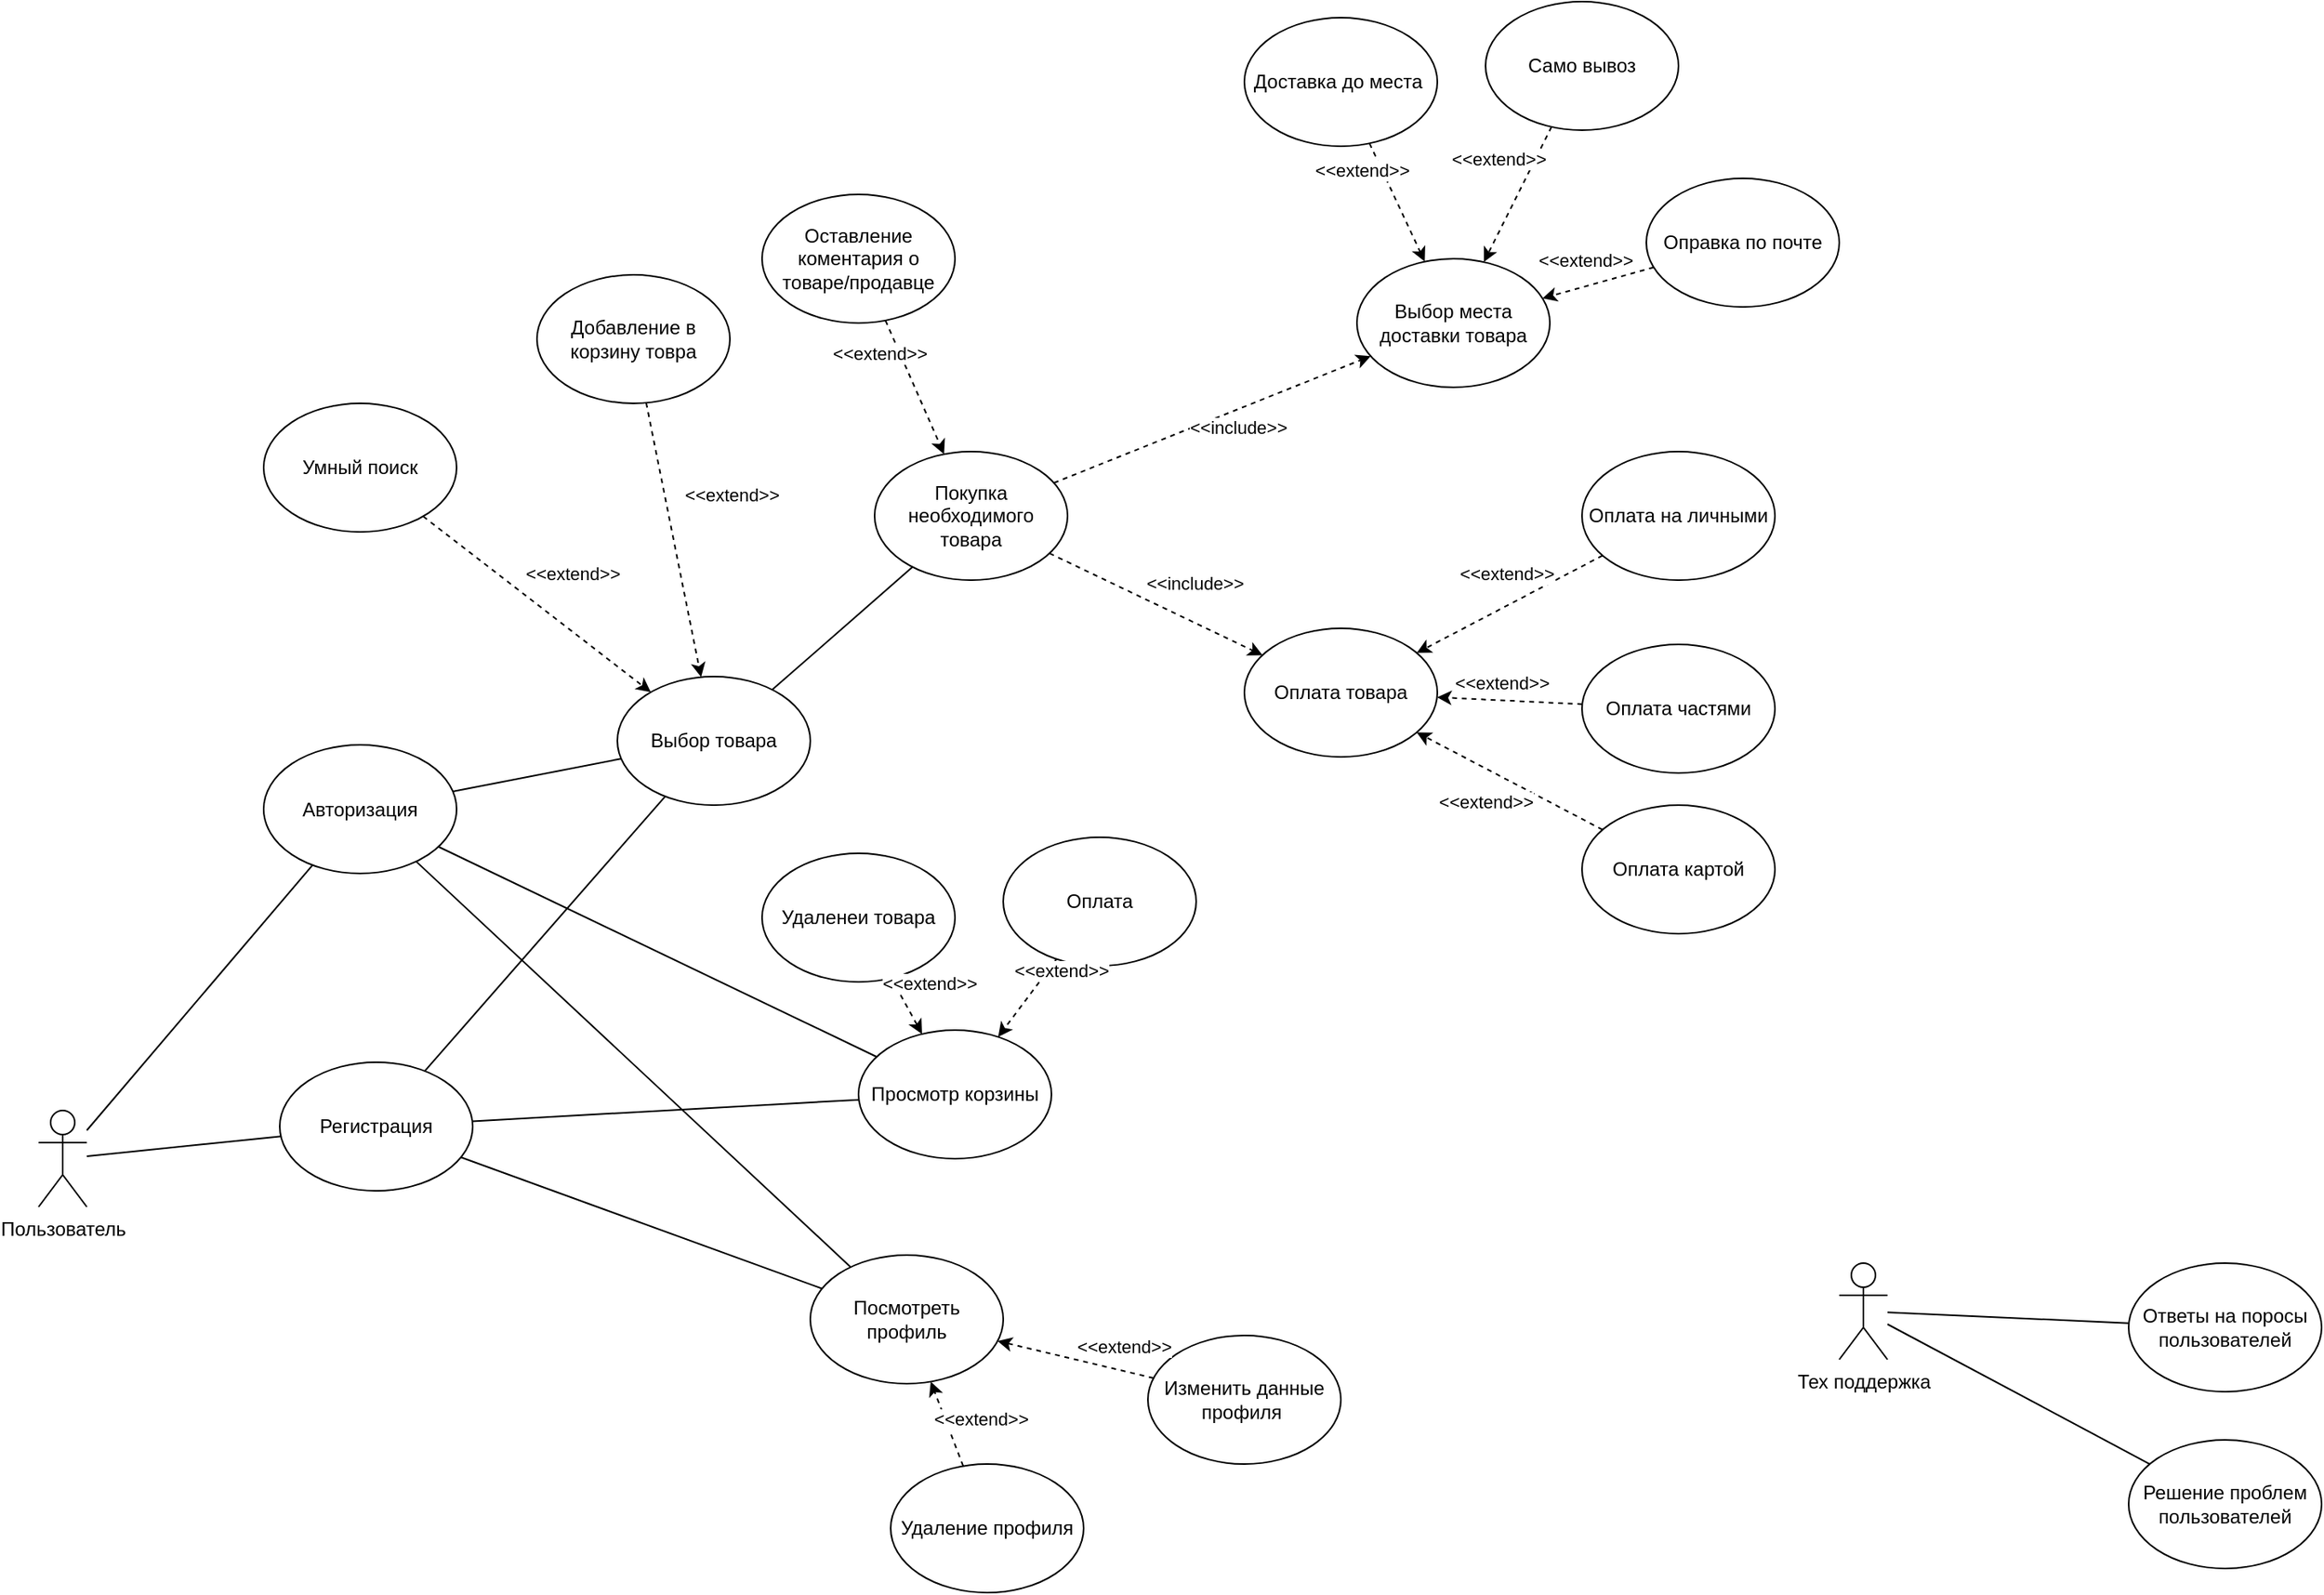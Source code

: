 <mxfile version="26.2.14">
  <diagram name="Страница — 1" id="9XER88DdSP2M4SVPdyNl">
    <mxGraphModel dx="464" dy="1876" grid="1" gridSize="10" guides="1" tooltips="1" connect="1" arrows="1" fold="1" page="1" pageScale="1" pageWidth="850" pageHeight="1100" math="0" shadow="0">
      <root>
        <mxCell id="0" />
        <mxCell id="1" parent="0" />
        <mxCell id="PUThZEJy_DijCIgUab3H-1" value="Пользователь" style="shape=umlActor;verticalLabelPosition=bottom;verticalAlign=top;html=1;outlineConnect=0;" parent="1" vertex="1">
          <mxGeometry x="90" y="150" width="30" height="60" as="geometry" />
        </mxCell>
        <mxCell id="PUThZEJy_DijCIgUab3H-2" value="Авторизация" style="ellipse;whiteSpace=wrap;html=1;" parent="1" vertex="1">
          <mxGeometry x="230" y="-77.5" width="120" height="80" as="geometry" />
        </mxCell>
        <mxCell id="PUThZEJy_DijCIgUab3H-3" value="Регистрация" style="ellipse;whiteSpace=wrap;html=1;" parent="1" vertex="1">
          <mxGeometry x="240" y="120" width="120" height="80" as="geometry" />
        </mxCell>
        <mxCell id="PUThZEJy_DijCIgUab3H-7" value="" style="endArrow=none;html=1;rounded=0;" parent="1" source="PUThZEJy_DijCIgUab3H-1" target="PUThZEJy_DijCIgUab3H-2" edge="1">
          <mxGeometry width="50" height="50" relative="1" as="geometry">
            <mxPoint x="290" y="170" as="sourcePoint" />
            <mxPoint x="340" y="120" as="targetPoint" />
          </mxGeometry>
        </mxCell>
        <mxCell id="PUThZEJy_DijCIgUab3H-8" value="Выбор товара" style="ellipse;whiteSpace=wrap;html=1;" parent="1" vertex="1">
          <mxGeometry x="450" y="-120" width="120" height="80" as="geometry" />
        </mxCell>
        <mxCell id="PUThZEJy_DijCIgUab3H-9" value="" style="endArrow=none;html=1;rounded=0;" parent="1" source="PUThZEJy_DijCIgUab3H-2" target="PUThZEJy_DijCIgUab3H-8" edge="1">
          <mxGeometry width="50" height="50" relative="1" as="geometry">
            <mxPoint x="340" y="-50" as="sourcePoint" />
            <mxPoint x="390" y="-100" as="targetPoint" />
          </mxGeometry>
        </mxCell>
        <mxCell id="PUThZEJy_DijCIgUab3H-12" value="Покупка необходимого товара" style="ellipse;whiteSpace=wrap;html=1;" parent="1" vertex="1">
          <mxGeometry x="610" y="-260" width="120" height="80" as="geometry" />
        </mxCell>
        <mxCell id="PUThZEJy_DijCIgUab3H-13" value="Умный поиск" style="ellipse;whiteSpace=wrap;html=1;" parent="1" vertex="1">
          <mxGeometry x="230" y="-290" width="120" height="80" as="geometry" />
        </mxCell>
        <mxCell id="PUThZEJy_DijCIgUab3H-14" value="" style="endArrow=classic;html=1;rounded=0;dashed=1;" parent="1" source="PUThZEJy_DijCIgUab3H-13" target="PUThZEJy_DijCIgUab3H-8" edge="1">
          <mxGeometry width="50" height="50" relative="1" as="geometry">
            <mxPoint x="300" y="-240" as="sourcePoint" />
            <mxPoint x="374" y="-166" as="targetPoint" />
          </mxGeometry>
        </mxCell>
        <mxCell id="PUThZEJy_DijCIgUab3H-15" value="&amp;lt;&amp;lt;extend&amp;gt;&amp;gt;" style="edgeLabel;html=1;align=center;verticalAlign=middle;resizable=0;points=[];" parent="PUThZEJy_DijCIgUab3H-14" vertex="1" connectable="0">
          <mxGeometry x="-0.257" y="-1" relative="1" as="geometry">
            <mxPoint x="41" y="-6" as="offset" />
          </mxGeometry>
        </mxCell>
        <mxCell id="PUThZEJy_DijCIgUab3H-18" value="" style="endArrow=none;html=1;rounded=0;" parent="1" source="PUThZEJy_DijCIgUab3H-12" target="PUThZEJy_DijCIgUab3H-8" edge="1">
          <mxGeometry width="50" height="50" relative="1" as="geometry">
            <mxPoint x="250" y="30" as="sourcePoint" />
            <mxPoint x="300" y="-20" as="targetPoint" />
          </mxGeometry>
        </mxCell>
        <mxCell id="9c3I11lACqH2MgyoT5pi-4" value="" style="endArrow=none;html=1;rounded=0;" parent="1" source="PUThZEJy_DijCIgUab3H-1" target="PUThZEJy_DijCIgUab3H-3" edge="1">
          <mxGeometry width="50" height="50" relative="1" as="geometry">
            <mxPoint x="120" y="290" as="sourcePoint" />
            <mxPoint x="170" y="240" as="targetPoint" />
          </mxGeometry>
        </mxCell>
        <mxCell id="9c3I11lACqH2MgyoT5pi-5" value="Оплата картой" style="ellipse;whiteSpace=wrap;html=1;" parent="1" vertex="1">
          <mxGeometry x="1050" y="-40" width="120" height="80" as="geometry" />
        </mxCell>
        <mxCell id="9c3I11lACqH2MgyoT5pi-6" value="" style="endArrow=classic;html=1;rounded=0;dashed=1;" parent="1" source="9c3I11lACqH2MgyoT5pi-5" target="9c3I11lACqH2MgyoT5pi-45" edge="1">
          <mxGeometry width="50" height="50" relative="1" as="geometry">
            <mxPoint x="510" y="-304" as="sourcePoint" />
            <mxPoint x="679" y="-380" as="targetPoint" />
          </mxGeometry>
        </mxCell>
        <mxCell id="9c3I11lACqH2MgyoT5pi-7" value="&amp;lt;&amp;lt;extend&amp;gt;&amp;gt;" style="edgeLabel;html=1;align=center;verticalAlign=middle;resizable=0;points=[];" parent="9c3I11lACqH2MgyoT5pi-6" vertex="1" connectable="0">
          <mxGeometry x="-0.257" y="-1" relative="1" as="geometry">
            <mxPoint x="-31" y="6" as="offset" />
          </mxGeometry>
        </mxCell>
        <mxCell id="9c3I11lACqH2MgyoT5pi-8" value="Оплата на личными" style="ellipse;whiteSpace=wrap;html=1;" parent="1" vertex="1">
          <mxGeometry x="1050" y="-260" width="120" height="80" as="geometry" />
        </mxCell>
        <mxCell id="9c3I11lACqH2MgyoT5pi-9" value="" style="endArrow=classic;html=1;rounded=0;dashed=1;" parent="1" source="9c3I11lACqH2MgyoT5pi-8" target="9c3I11lACqH2MgyoT5pi-45" edge="1">
          <mxGeometry width="50" height="50" relative="1" as="geometry">
            <mxPoint x="633" y="-255" as="sourcePoint" />
            <mxPoint x="700" y="-470" as="targetPoint" />
          </mxGeometry>
        </mxCell>
        <mxCell id="9c3I11lACqH2MgyoT5pi-10" value="&amp;lt;&amp;lt;extend&amp;gt;&amp;gt;" style="edgeLabel;html=1;align=center;verticalAlign=middle;resizable=0;points=[];" parent="9c3I11lACqH2MgyoT5pi-9" vertex="1" connectable="0">
          <mxGeometry x="-0.257" y="-1" relative="1" as="geometry">
            <mxPoint x="-17" y="-11" as="offset" />
          </mxGeometry>
        </mxCell>
        <mxCell id="9c3I11lACqH2MgyoT5pi-14" value="Оплата частями" style="ellipse;whiteSpace=wrap;html=1;" parent="1" vertex="1">
          <mxGeometry x="1050" y="-140" width="120" height="80" as="geometry" />
        </mxCell>
        <mxCell id="9c3I11lACqH2MgyoT5pi-15" value="" style="endArrow=classic;html=1;rounded=0;dashed=1;" parent="1" source="9c3I11lACqH2MgyoT5pi-14" target="9c3I11lACqH2MgyoT5pi-45" edge="1">
          <mxGeometry width="50" height="50" relative="1" as="geometry">
            <mxPoint x="727" y="-175" as="sourcePoint" />
            <mxPoint x="790" y="-102" as="targetPoint" />
          </mxGeometry>
        </mxCell>
        <mxCell id="9c3I11lACqH2MgyoT5pi-16" value="&amp;lt;&amp;lt;extend&amp;gt;&amp;gt;" style="edgeLabel;html=1;align=center;verticalAlign=middle;resizable=0;points=[];" parent="9c3I11lACqH2MgyoT5pi-15" vertex="1" connectable="0">
          <mxGeometry x="-0.257" y="-1" relative="1" as="geometry">
            <mxPoint x="-17" y="-11" as="offset" />
          </mxGeometry>
        </mxCell>
        <mxCell id="9c3I11lACqH2MgyoT5pi-18" value="Оставление коментария о товаре/продавце" style="ellipse;whiteSpace=wrap;html=1;" parent="1" vertex="1">
          <mxGeometry x="540" y="-420" width="120" height="80" as="geometry" />
        </mxCell>
        <mxCell id="9c3I11lACqH2MgyoT5pi-19" value="" style="endArrow=classic;html=1;rounded=0;dashed=1;" parent="1" source="9c3I11lACqH2MgyoT5pi-18" target="PUThZEJy_DijCIgUab3H-12" edge="1">
          <mxGeometry width="50" height="50" relative="1" as="geometry">
            <mxPoint x="867" y="-187" as="sourcePoint" />
            <mxPoint x="727" y="-153" as="targetPoint" />
          </mxGeometry>
        </mxCell>
        <mxCell id="9c3I11lACqH2MgyoT5pi-20" value="&amp;lt;&amp;lt;extend&amp;gt;&amp;gt;" style="edgeLabel;html=1;align=center;verticalAlign=middle;resizable=0;points=[];" parent="9c3I11lACqH2MgyoT5pi-19" vertex="1" connectable="0">
          <mxGeometry x="-0.257" y="-1" relative="1" as="geometry">
            <mxPoint x="-17" y="-11" as="offset" />
          </mxGeometry>
        </mxCell>
        <mxCell id="9c3I11lACqH2MgyoT5pi-21" value="Просмотр корзины" style="ellipse;whiteSpace=wrap;html=1;" parent="1" vertex="1">
          <mxGeometry x="600" y="100" width="120" height="80" as="geometry" />
        </mxCell>
        <mxCell id="9c3I11lACqH2MgyoT5pi-22" value="" style="endArrow=none;html=1;rounded=0;" parent="1" source="PUThZEJy_DijCIgUab3H-2" target="9c3I11lACqH2MgyoT5pi-21" edge="1">
          <mxGeometry width="50" height="50" relative="1" as="geometry">
            <mxPoint x="220" y="-22" as="sourcePoint" />
            <mxPoint x="430" y="-118" as="targetPoint" />
          </mxGeometry>
        </mxCell>
        <mxCell id="9c3I11lACqH2MgyoT5pi-23" value="Оплата" style="ellipse;whiteSpace=wrap;html=1;" parent="1" vertex="1">
          <mxGeometry x="690" y="-20" width="120" height="80" as="geometry" />
        </mxCell>
        <mxCell id="9c3I11lACqH2MgyoT5pi-24" value="" style="endArrow=classic;html=1;rounded=0;dashed=1;" parent="1" source="9c3I11lACqH2MgyoT5pi-23" target="9c3I11lACqH2MgyoT5pi-21" edge="1">
          <mxGeometry width="50" height="50" relative="1" as="geometry">
            <mxPoint x="-190.531" y="-584.69" as="sourcePoint" />
            <mxPoint x="-99.393" y="-575.675" as="targetPoint" />
          </mxGeometry>
        </mxCell>
        <mxCell id="9c3I11lACqH2MgyoT5pi-25" value="&amp;lt;&amp;lt;extend&amp;gt;&amp;gt;" style="edgeLabel;html=1;align=center;verticalAlign=middle;resizable=0;points=[];" parent="9c3I11lACqH2MgyoT5pi-24" vertex="1" connectable="0">
          <mxGeometry x="-0.257" y="-1" relative="1" as="geometry">
            <mxPoint x="17" y="-10" as="offset" />
          </mxGeometry>
        </mxCell>
        <mxCell id="9c3I11lACqH2MgyoT5pi-26" value="Удаленеи товара" style="ellipse;whiteSpace=wrap;html=1;" parent="1" vertex="1">
          <mxGeometry x="540" y="-10" width="120" height="80" as="geometry" />
        </mxCell>
        <mxCell id="9c3I11lACqH2MgyoT5pi-27" value="" style="endArrow=classic;html=1;rounded=0;dashed=1;" parent="1" source="9c3I11lACqH2MgyoT5pi-26" target="9c3I11lACqH2MgyoT5pi-21" edge="1">
          <mxGeometry width="50" height="50" relative="1" as="geometry">
            <mxPoint x="9" y="-252.73" as="sourcePoint" />
            <mxPoint x="101" y="-244.73" as="targetPoint" />
          </mxGeometry>
        </mxCell>
        <mxCell id="9c3I11lACqH2MgyoT5pi-28" value="&amp;lt;&amp;lt;extend&amp;gt;&amp;gt;" style="edgeLabel;html=1;align=center;verticalAlign=middle;resizable=0;points=[];" parent="9c3I11lACqH2MgyoT5pi-27" vertex="1" connectable="0">
          <mxGeometry x="-0.257" y="-1" relative="1" as="geometry">
            <mxPoint x="17" y="-10" as="offset" />
          </mxGeometry>
        </mxCell>
        <mxCell id="9c3I11lACqH2MgyoT5pi-29" value="Добавление в корзину товра" style="ellipse;whiteSpace=wrap;html=1;" parent="1" vertex="1">
          <mxGeometry x="400" y="-370" width="120" height="80" as="geometry" />
        </mxCell>
        <mxCell id="9c3I11lACqH2MgyoT5pi-30" value="" style="endArrow=classic;html=1;rounded=0;dashed=1;" parent="1" source="9c3I11lACqH2MgyoT5pi-29" target="PUThZEJy_DijCIgUab3H-8" edge="1">
          <mxGeometry width="50" height="50" relative="1" as="geometry">
            <mxPoint x="346" y="-214" as="sourcePoint" />
            <mxPoint x="434" y="-166" as="targetPoint" />
          </mxGeometry>
        </mxCell>
        <mxCell id="9c3I11lACqH2MgyoT5pi-31" value="&amp;lt;&amp;lt;extend&amp;gt;&amp;gt;" style="edgeLabel;html=1;align=center;verticalAlign=middle;resizable=0;points=[];" parent="9c3I11lACqH2MgyoT5pi-30" vertex="1" connectable="0">
          <mxGeometry x="-0.257" y="-1" relative="1" as="geometry">
            <mxPoint x="41" y="-6" as="offset" />
          </mxGeometry>
        </mxCell>
        <mxCell id="9c3I11lACqH2MgyoT5pi-32" value="Посмотреть профиль" style="ellipse;whiteSpace=wrap;html=1;" parent="1" vertex="1">
          <mxGeometry x="570" y="240" width="120" height="80" as="geometry" />
        </mxCell>
        <mxCell id="9c3I11lACqH2MgyoT5pi-33" value="" style="endArrow=none;html=1;rounded=0;" parent="1" source="9c3I11lACqH2MgyoT5pi-32" target="PUThZEJy_DijCIgUab3H-2" edge="1">
          <mxGeometry width="50" height="50" relative="1" as="geometry">
            <mxPoint x="170" y="80" as="sourcePoint" />
            <mxPoint x="220" y="30" as="targetPoint" />
          </mxGeometry>
        </mxCell>
        <mxCell id="9c3I11lACqH2MgyoT5pi-45" value="Оплата товара" style="ellipse;whiteSpace=wrap;html=1;" parent="1" vertex="1">
          <mxGeometry x="840" y="-150" width="120" height="80" as="geometry" />
        </mxCell>
        <mxCell id="9c3I11lACqH2MgyoT5pi-46" value="" style="endArrow=classic;html=1;rounded=0;dashed=1;" parent="1" source="PUThZEJy_DijCIgUab3H-12" target="9c3I11lACqH2MgyoT5pi-45" edge="1">
          <mxGeometry width="50" height="50" relative="1" as="geometry">
            <mxPoint x="843" y="89" as="sourcePoint" />
            <mxPoint x="927" y="121" as="targetPoint" />
          </mxGeometry>
        </mxCell>
        <mxCell id="9c3I11lACqH2MgyoT5pi-47" value="&amp;lt;&amp;lt;include&amp;gt;&amp;gt;" style="edgeLabel;html=1;align=center;verticalAlign=middle;resizable=0;points=[];" parent="9c3I11lACqH2MgyoT5pi-46" vertex="1" connectable="0">
          <mxGeometry x="-0.257" y="-1" relative="1" as="geometry">
            <mxPoint x="41" y="-6" as="offset" />
          </mxGeometry>
        </mxCell>
        <mxCell id="9c3I11lACqH2MgyoT5pi-49" value="Выбор места доставки товара" style="ellipse;whiteSpace=wrap;html=1;" parent="1" vertex="1">
          <mxGeometry x="910" y="-380" width="120" height="80" as="geometry" />
        </mxCell>
        <mxCell id="9c3I11lACqH2MgyoT5pi-50" value="" style="endArrow=classic;html=1;rounded=0;dashed=1;" parent="1" source="PUThZEJy_DijCIgUab3H-12" target="9c3I11lACqH2MgyoT5pi-49" edge="1">
          <mxGeometry width="50" height="50" relative="1" as="geometry">
            <mxPoint x="723" y="-122" as="sourcePoint" />
            <mxPoint x="877" y="-68" as="targetPoint" />
          </mxGeometry>
        </mxCell>
        <mxCell id="9c3I11lACqH2MgyoT5pi-51" value="&amp;lt;&amp;lt;include&amp;gt;&amp;gt;" style="edgeLabel;html=1;align=center;verticalAlign=middle;resizable=0;points=[];" parent="9c3I11lACqH2MgyoT5pi-50" vertex="1" connectable="0">
          <mxGeometry x="-0.257" y="-1" relative="1" as="geometry">
            <mxPoint x="41" y="-6" as="offset" />
          </mxGeometry>
        </mxCell>
        <mxCell id="9c3I11lACqH2MgyoT5pi-52" value="Доставка до места&amp;nbsp;" style="ellipse;whiteSpace=wrap;html=1;" parent="1" vertex="1">
          <mxGeometry x="840" y="-530" width="120" height="80" as="geometry" />
        </mxCell>
        <mxCell id="9c3I11lACqH2MgyoT5pi-53" value="Само вывоз" style="ellipse;whiteSpace=wrap;html=1;" parent="1" vertex="1">
          <mxGeometry x="990" y="-540" width="120" height="80" as="geometry" />
        </mxCell>
        <mxCell id="9c3I11lACqH2MgyoT5pi-54" value="Оправка по почте" style="ellipse;whiteSpace=wrap;html=1;" parent="1" vertex="1">
          <mxGeometry x="1090" y="-430" width="120" height="80" as="geometry" />
        </mxCell>
        <mxCell id="9c3I11lACqH2MgyoT5pi-55" value="" style="endArrow=classic;html=1;rounded=0;dashed=1;" parent="1" source="9c3I11lACqH2MgyoT5pi-52" target="9c3I11lACqH2MgyoT5pi-49" edge="1">
          <mxGeometry width="50" height="50" relative="1" as="geometry">
            <mxPoint x="860" y="-420" as="sourcePoint" />
            <mxPoint x="870" y="-350" as="targetPoint" />
          </mxGeometry>
        </mxCell>
        <mxCell id="9c3I11lACqH2MgyoT5pi-56" value="&amp;lt;&amp;lt;extend&amp;gt;&amp;gt;" style="edgeLabel;html=1;align=center;verticalAlign=middle;resizable=0;points=[];" parent="9c3I11lACqH2MgyoT5pi-55" vertex="1" connectable="0">
          <mxGeometry x="-0.257" y="-1" relative="1" as="geometry">
            <mxPoint x="-17" y="-11" as="offset" />
          </mxGeometry>
        </mxCell>
        <mxCell id="9c3I11lACqH2MgyoT5pi-57" value="" style="endArrow=classic;html=1;rounded=0;dashed=1;" parent="1" source="9c3I11lACqH2MgyoT5pi-53" target="9c3I11lACqH2MgyoT5pi-49" edge="1">
          <mxGeometry width="50" height="50" relative="1" as="geometry">
            <mxPoint x="1070" y="-450" as="sourcePoint" />
            <mxPoint x="1080" y="-380" as="targetPoint" />
          </mxGeometry>
        </mxCell>
        <mxCell id="9c3I11lACqH2MgyoT5pi-58" value="&amp;lt;&amp;lt;extend&amp;gt;&amp;gt;" style="edgeLabel;html=1;align=center;verticalAlign=middle;resizable=0;points=[];" parent="9c3I11lACqH2MgyoT5pi-57" vertex="1" connectable="0">
          <mxGeometry x="-0.257" y="-1" relative="1" as="geometry">
            <mxPoint x="-17" y="-11" as="offset" />
          </mxGeometry>
        </mxCell>
        <mxCell id="9c3I11lACqH2MgyoT5pi-59" value="" style="endArrow=classic;html=1;rounded=0;dashed=1;" parent="1" source="9c3I11lACqH2MgyoT5pi-54" target="9c3I11lACqH2MgyoT5pi-49" edge="1">
          <mxGeometry width="50" height="50" relative="1" as="geometry">
            <mxPoint x="1041" y="-452" as="sourcePoint" />
            <mxPoint x="999" y="-368" as="targetPoint" />
          </mxGeometry>
        </mxCell>
        <mxCell id="9c3I11lACqH2MgyoT5pi-60" value="&amp;lt;&amp;lt;extend&amp;gt;&amp;gt;" style="edgeLabel;html=1;align=center;verticalAlign=middle;resizable=0;points=[];" parent="9c3I11lACqH2MgyoT5pi-59" vertex="1" connectable="0">
          <mxGeometry x="-0.257" y="-1" relative="1" as="geometry">
            <mxPoint x="-17" y="-11" as="offset" />
          </mxGeometry>
        </mxCell>
        <mxCell id="9c3I11lACqH2MgyoT5pi-67" value="Тех поддержка" style="shape=umlActor;verticalLabelPosition=bottom;verticalAlign=top;html=1;outlineConnect=0;" parent="1" vertex="1">
          <mxGeometry x="1210" y="245" width="30" height="60" as="geometry" />
        </mxCell>
        <mxCell id="9c3I11lACqH2MgyoT5pi-68" value="Ответы на поросы пользователей" style="ellipse;whiteSpace=wrap;html=1;" parent="1" vertex="1">
          <mxGeometry x="1390" y="245" width="120" height="80" as="geometry" />
        </mxCell>
        <mxCell id="9c3I11lACqH2MgyoT5pi-69" value="" style="endArrow=none;html=1;rounded=0;" parent="1" source="9c3I11lACqH2MgyoT5pi-67" target="9c3I11lACqH2MgyoT5pi-68" edge="1">
          <mxGeometry width="50" height="50" relative="1" as="geometry">
            <mxPoint x="1190" y="245" as="sourcePoint" />
            <mxPoint x="1240" y="195" as="targetPoint" />
          </mxGeometry>
        </mxCell>
        <mxCell id="9c3I11lACqH2MgyoT5pi-70" value="Решение проблем пользователей" style="ellipse;whiteSpace=wrap;html=1;" parent="1" vertex="1">
          <mxGeometry x="1390" y="355" width="120" height="80" as="geometry" />
        </mxCell>
        <mxCell id="9c3I11lACqH2MgyoT5pi-71" value="" style="endArrow=none;html=1;rounded=0;" parent="1" source="9c3I11lACqH2MgyoT5pi-67" target="9c3I11lACqH2MgyoT5pi-70" edge="1">
          <mxGeometry width="50" height="50" relative="1" as="geometry">
            <mxPoint x="1190" y="245" as="sourcePoint" />
            <mxPoint x="1240" y="195" as="targetPoint" />
          </mxGeometry>
        </mxCell>
        <mxCell id="9c3I11lACqH2MgyoT5pi-78" value="Изменить данные профиля&amp;nbsp;" style="ellipse;whiteSpace=wrap;html=1;" parent="1" vertex="1">
          <mxGeometry x="780" y="290" width="120" height="80" as="geometry" />
        </mxCell>
        <mxCell id="9c3I11lACqH2MgyoT5pi-79" value="Удаление профиля" style="ellipse;whiteSpace=wrap;html=1;" parent="1" vertex="1">
          <mxGeometry x="620" y="370" width="120" height="80" as="geometry" />
        </mxCell>
        <mxCell id="9c3I11lACqH2MgyoT5pi-80" value="" style="endArrow=classic;html=1;rounded=0;dashed=1;" parent="1" source="9c3I11lACqH2MgyoT5pi-79" target="9c3I11lACqH2MgyoT5pi-32" edge="1">
          <mxGeometry width="50" height="50" relative="1" as="geometry">
            <mxPoint x="149" y="-272.5" as="sourcePoint" />
            <mxPoint x="241" y="-263.5" as="targetPoint" />
          </mxGeometry>
        </mxCell>
        <mxCell id="9c3I11lACqH2MgyoT5pi-81" value="&amp;lt;&amp;lt;extend&amp;gt;&amp;gt;" style="edgeLabel;html=1;align=center;verticalAlign=middle;resizable=0;points=[];" parent="9c3I11lACqH2MgyoT5pi-80" vertex="1" connectable="0">
          <mxGeometry x="-0.257" y="-1" relative="1" as="geometry">
            <mxPoint x="17" y="-10" as="offset" />
          </mxGeometry>
        </mxCell>
        <mxCell id="9c3I11lACqH2MgyoT5pi-82" value="" style="endArrow=classic;html=1;rounded=0;dashed=1;" parent="1" source="9c3I11lACqH2MgyoT5pi-78" target="9c3I11lACqH2MgyoT5pi-32" edge="1">
          <mxGeometry width="50" height="50" relative="1" as="geometry">
            <mxPoint x="159" y="-262.5" as="sourcePoint" />
            <mxPoint x="251" y="-253.5" as="targetPoint" />
          </mxGeometry>
        </mxCell>
        <mxCell id="9c3I11lACqH2MgyoT5pi-83" value="&amp;lt;&amp;lt;extend&amp;gt;&amp;gt;" style="edgeLabel;html=1;align=center;verticalAlign=middle;resizable=0;points=[];" parent="9c3I11lACqH2MgyoT5pi-82" vertex="1" connectable="0">
          <mxGeometry x="-0.257" y="-1" relative="1" as="geometry">
            <mxPoint x="17" y="-10" as="offset" />
          </mxGeometry>
        </mxCell>
        <mxCell id="0-vWPdijyS-fK9YwLOxk-1" value="" style="endArrow=none;html=1;rounded=0;" parent="1" source="PUThZEJy_DijCIgUab3H-3" target="9c3I11lACqH2MgyoT5pi-32" edge="1">
          <mxGeometry width="50" height="50" relative="1" as="geometry">
            <mxPoint x="560" y="190" as="sourcePoint" />
            <mxPoint x="610" y="140" as="targetPoint" />
          </mxGeometry>
        </mxCell>
        <mxCell id="0-vWPdijyS-fK9YwLOxk-2" value="" style="endArrow=none;html=1;rounded=0;" parent="1" source="PUThZEJy_DijCIgUab3H-3" target="9c3I11lACqH2MgyoT5pi-21" edge="1">
          <mxGeometry width="50" height="50" relative="1" as="geometry">
            <mxPoint x="560" y="190" as="sourcePoint" />
            <mxPoint x="610" y="140" as="targetPoint" />
          </mxGeometry>
        </mxCell>
        <mxCell id="0-vWPdijyS-fK9YwLOxk-3" value="" style="endArrow=none;html=1;rounded=0;" parent="1" source="PUThZEJy_DijCIgUab3H-3" target="PUThZEJy_DijCIgUab3H-8" edge="1">
          <mxGeometry width="50" height="50" relative="1" as="geometry">
            <mxPoint x="500" as="sourcePoint" />
            <mxPoint x="550" y="-50" as="targetPoint" />
          </mxGeometry>
        </mxCell>
      </root>
    </mxGraphModel>
  </diagram>
</mxfile>
